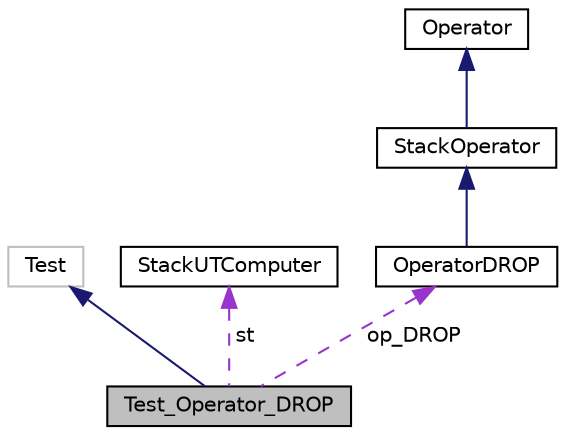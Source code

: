 digraph "Test_Operator_DROP"
{
  edge [fontname="Helvetica",fontsize="10",labelfontname="Helvetica",labelfontsize="10"];
  node [fontname="Helvetica",fontsize="10",shape=record];
  Node1 [label="Test_Operator_DROP",height=0.2,width=0.4,color="black", fillcolor="grey75", style="filled", fontcolor="black"];
  Node2 -> Node1 [dir="back",color="midnightblue",fontsize="10",style="solid",fontname="Helvetica"];
  Node2 [label="Test",height=0.2,width=0.4,color="grey75", fillcolor="white", style="filled"];
  Node3 -> Node1 [dir="back",color="darkorchid3",fontsize="10",style="dashed",label=" st" ,fontname="Helvetica"];
  Node3 [label="StackUTComputer",height=0.2,width=0.4,color="black", fillcolor="white", style="filled",URL="$class_stack_u_t_computer.html"];
  Node4 -> Node1 [dir="back",color="darkorchid3",fontsize="10",style="dashed",label=" op_DROP" ,fontname="Helvetica"];
  Node4 [label="OperatorDROP",height=0.2,width=0.4,color="black", fillcolor="white", style="filled",URL="$class_operator_d_r_o_p.html"];
  Node5 -> Node4 [dir="back",color="midnightblue",fontsize="10",style="solid",fontname="Helvetica"];
  Node5 [label="StackOperator",height=0.2,width=0.4,color="black", fillcolor="white", style="filled",URL="$class_stack_operator.html"];
  Node6 -> Node5 [dir="back",color="midnightblue",fontsize="10",style="solid",fontname="Helvetica"];
  Node6 [label="Operator",height=0.2,width=0.4,color="black", fillcolor="white", style="filled",URL="$class_operator.html"];
}

